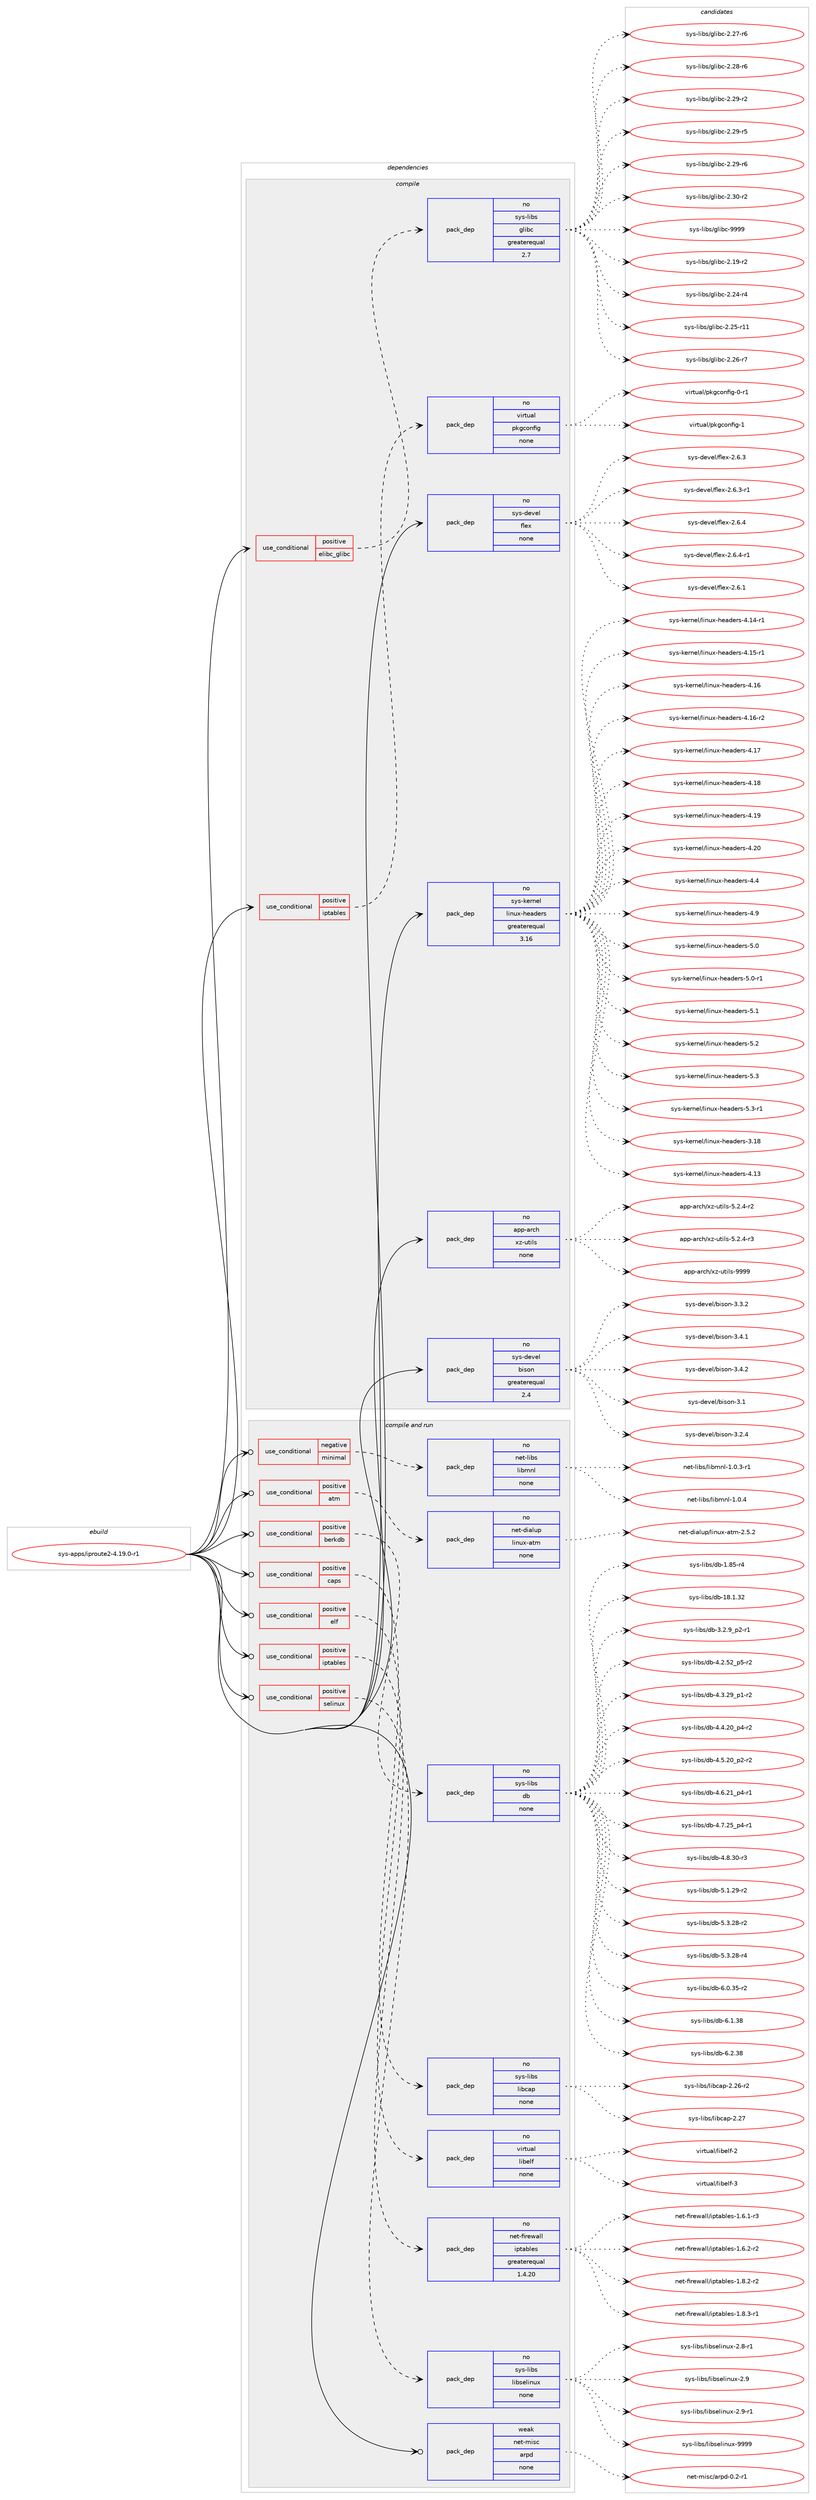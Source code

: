 digraph prolog {

# *************
# Graph options
# *************

newrank=true;
concentrate=true;
compound=true;
graph [rankdir=LR,fontname=Helvetica,fontsize=10,ranksep=1.5];#, ranksep=2.5, nodesep=0.2];
edge  [arrowhead=vee];
node  [fontname=Helvetica,fontsize=10];

# **********
# The ebuild
# **********

subgraph cluster_leftcol {
color=gray;
rank=same;
label=<<i>ebuild</i>>;
id [label="sys-apps/iproute2-4.19.0-r1", color=red, width=4, href="../sys-apps/iproute2-4.19.0-r1.svg"];
}

# ****************
# The dependencies
# ****************

subgraph cluster_midcol {
color=gray;
label=<<i>dependencies</i>>;
subgraph cluster_compile {
fillcolor="#eeeeee";
style=filled;
label=<<i>compile</i>>;
subgraph cond210876 {
dependency875708 [label=<<TABLE BORDER="0" CELLBORDER="1" CELLSPACING="0" CELLPADDING="4"><TR><TD ROWSPAN="3" CELLPADDING="10">use_conditional</TD></TR><TR><TD>positive</TD></TR><TR><TD>elibc_glibc</TD></TR></TABLE>>, shape=none, color=red];
subgraph pack649480 {
dependency875709 [label=<<TABLE BORDER="0" CELLBORDER="1" CELLSPACING="0" CELLPADDING="4" WIDTH="220"><TR><TD ROWSPAN="6" CELLPADDING="30">pack_dep</TD></TR><TR><TD WIDTH="110">no</TD></TR><TR><TD>sys-libs</TD></TR><TR><TD>glibc</TD></TR><TR><TD>greaterequal</TD></TR><TR><TD>2.7</TD></TR></TABLE>>, shape=none, color=blue];
}
dependency875708:e -> dependency875709:w [weight=20,style="dashed",arrowhead="vee"];
}
id:e -> dependency875708:w [weight=20,style="solid",arrowhead="vee"];
subgraph cond210877 {
dependency875710 [label=<<TABLE BORDER="0" CELLBORDER="1" CELLSPACING="0" CELLPADDING="4"><TR><TD ROWSPAN="3" CELLPADDING="10">use_conditional</TD></TR><TR><TD>positive</TD></TR><TR><TD>iptables</TD></TR></TABLE>>, shape=none, color=red];
subgraph pack649481 {
dependency875711 [label=<<TABLE BORDER="0" CELLBORDER="1" CELLSPACING="0" CELLPADDING="4" WIDTH="220"><TR><TD ROWSPAN="6" CELLPADDING="30">pack_dep</TD></TR><TR><TD WIDTH="110">no</TD></TR><TR><TD>virtual</TD></TR><TR><TD>pkgconfig</TD></TR><TR><TD>none</TD></TR><TR><TD></TD></TR></TABLE>>, shape=none, color=blue];
}
dependency875710:e -> dependency875711:w [weight=20,style="dashed",arrowhead="vee"];
}
id:e -> dependency875710:w [weight=20,style="solid",arrowhead="vee"];
subgraph pack649482 {
dependency875712 [label=<<TABLE BORDER="0" CELLBORDER="1" CELLSPACING="0" CELLPADDING="4" WIDTH="220"><TR><TD ROWSPAN="6" CELLPADDING="30">pack_dep</TD></TR><TR><TD WIDTH="110">no</TD></TR><TR><TD>app-arch</TD></TR><TR><TD>xz-utils</TD></TR><TR><TD>none</TD></TR><TR><TD></TD></TR></TABLE>>, shape=none, color=blue];
}
id:e -> dependency875712:w [weight=20,style="solid",arrowhead="vee"];
subgraph pack649483 {
dependency875713 [label=<<TABLE BORDER="0" CELLBORDER="1" CELLSPACING="0" CELLPADDING="4" WIDTH="220"><TR><TD ROWSPAN="6" CELLPADDING="30">pack_dep</TD></TR><TR><TD WIDTH="110">no</TD></TR><TR><TD>sys-devel</TD></TR><TR><TD>bison</TD></TR><TR><TD>greaterequal</TD></TR><TR><TD>2.4</TD></TR></TABLE>>, shape=none, color=blue];
}
id:e -> dependency875713:w [weight=20,style="solid",arrowhead="vee"];
subgraph pack649484 {
dependency875714 [label=<<TABLE BORDER="0" CELLBORDER="1" CELLSPACING="0" CELLPADDING="4" WIDTH="220"><TR><TD ROWSPAN="6" CELLPADDING="30">pack_dep</TD></TR><TR><TD WIDTH="110">no</TD></TR><TR><TD>sys-devel</TD></TR><TR><TD>flex</TD></TR><TR><TD>none</TD></TR><TR><TD></TD></TR></TABLE>>, shape=none, color=blue];
}
id:e -> dependency875714:w [weight=20,style="solid",arrowhead="vee"];
subgraph pack649485 {
dependency875715 [label=<<TABLE BORDER="0" CELLBORDER="1" CELLSPACING="0" CELLPADDING="4" WIDTH="220"><TR><TD ROWSPAN="6" CELLPADDING="30">pack_dep</TD></TR><TR><TD WIDTH="110">no</TD></TR><TR><TD>sys-kernel</TD></TR><TR><TD>linux-headers</TD></TR><TR><TD>greaterequal</TD></TR><TR><TD>3.16</TD></TR></TABLE>>, shape=none, color=blue];
}
id:e -> dependency875715:w [weight=20,style="solid",arrowhead="vee"];
}
subgraph cluster_compileandrun {
fillcolor="#eeeeee";
style=filled;
label=<<i>compile and run</i>>;
subgraph cond210878 {
dependency875716 [label=<<TABLE BORDER="0" CELLBORDER="1" CELLSPACING="0" CELLPADDING="4"><TR><TD ROWSPAN="3" CELLPADDING="10">use_conditional</TD></TR><TR><TD>negative</TD></TR><TR><TD>minimal</TD></TR></TABLE>>, shape=none, color=red];
subgraph pack649486 {
dependency875717 [label=<<TABLE BORDER="0" CELLBORDER="1" CELLSPACING="0" CELLPADDING="4" WIDTH="220"><TR><TD ROWSPAN="6" CELLPADDING="30">pack_dep</TD></TR><TR><TD WIDTH="110">no</TD></TR><TR><TD>net-libs</TD></TR><TR><TD>libmnl</TD></TR><TR><TD>none</TD></TR><TR><TD></TD></TR></TABLE>>, shape=none, color=blue];
}
dependency875716:e -> dependency875717:w [weight=20,style="dashed",arrowhead="vee"];
}
id:e -> dependency875716:w [weight=20,style="solid",arrowhead="odotvee"];
subgraph cond210879 {
dependency875718 [label=<<TABLE BORDER="0" CELLBORDER="1" CELLSPACING="0" CELLPADDING="4"><TR><TD ROWSPAN="3" CELLPADDING="10">use_conditional</TD></TR><TR><TD>positive</TD></TR><TR><TD>atm</TD></TR></TABLE>>, shape=none, color=red];
subgraph pack649487 {
dependency875719 [label=<<TABLE BORDER="0" CELLBORDER="1" CELLSPACING="0" CELLPADDING="4" WIDTH="220"><TR><TD ROWSPAN="6" CELLPADDING="30">pack_dep</TD></TR><TR><TD WIDTH="110">no</TD></TR><TR><TD>net-dialup</TD></TR><TR><TD>linux-atm</TD></TR><TR><TD>none</TD></TR><TR><TD></TD></TR></TABLE>>, shape=none, color=blue];
}
dependency875718:e -> dependency875719:w [weight=20,style="dashed",arrowhead="vee"];
}
id:e -> dependency875718:w [weight=20,style="solid",arrowhead="odotvee"];
subgraph cond210880 {
dependency875720 [label=<<TABLE BORDER="0" CELLBORDER="1" CELLSPACING="0" CELLPADDING="4"><TR><TD ROWSPAN="3" CELLPADDING="10">use_conditional</TD></TR><TR><TD>positive</TD></TR><TR><TD>berkdb</TD></TR></TABLE>>, shape=none, color=red];
subgraph pack649488 {
dependency875721 [label=<<TABLE BORDER="0" CELLBORDER="1" CELLSPACING="0" CELLPADDING="4" WIDTH="220"><TR><TD ROWSPAN="6" CELLPADDING="30">pack_dep</TD></TR><TR><TD WIDTH="110">no</TD></TR><TR><TD>sys-libs</TD></TR><TR><TD>db</TD></TR><TR><TD>none</TD></TR><TR><TD></TD></TR></TABLE>>, shape=none, color=blue];
}
dependency875720:e -> dependency875721:w [weight=20,style="dashed",arrowhead="vee"];
}
id:e -> dependency875720:w [weight=20,style="solid",arrowhead="odotvee"];
subgraph cond210881 {
dependency875722 [label=<<TABLE BORDER="0" CELLBORDER="1" CELLSPACING="0" CELLPADDING="4"><TR><TD ROWSPAN="3" CELLPADDING="10">use_conditional</TD></TR><TR><TD>positive</TD></TR><TR><TD>caps</TD></TR></TABLE>>, shape=none, color=red];
subgraph pack649489 {
dependency875723 [label=<<TABLE BORDER="0" CELLBORDER="1" CELLSPACING="0" CELLPADDING="4" WIDTH="220"><TR><TD ROWSPAN="6" CELLPADDING="30">pack_dep</TD></TR><TR><TD WIDTH="110">no</TD></TR><TR><TD>sys-libs</TD></TR><TR><TD>libcap</TD></TR><TR><TD>none</TD></TR><TR><TD></TD></TR></TABLE>>, shape=none, color=blue];
}
dependency875722:e -> dependency875723:w [weight=20,style="dashed",arrowhead="vee"];
}
id:e -> dependency875722:w [weight=20,style="solid",arrowhead="odotvee"];
subgraph cond210882 {
dependency875724 [label=<<TABLE BORDER="0" CELLBORDER="1" CELLSPACING="0" CELLPADDING="4"><TR><TD ROWSPAN="3" CELLPADDING="10">use_conditional</TD></TR><TR><TD>positive</TD></TR><TR><TD>elf</TD></TR></TABLE>>, shape=none, color=red];
subgraph pack649490 {
dependency875725 [label=<<TABLE BORDER="0" CELLBORDER="1" CELLSPACING="0" CELLPADDING="4" WIDTH="220"><TR><TD ROWSPAN="6" CELLPADDING="30">pack_dep</TD></TR><TR><TD WIDTH="110">no</TD></TR><TR><TD>virtual</TD></TR><TR><TD>libelf</TD></TR><TR><TD>none</TD></TR><TR><TD></TD></TR></TABLE>>, shape=none, color=blue];
}
dependency875724:e -> dependency875725:w [weight=20,style="dashed",arrowhead="vee"];
}
id:e -> dependency875724:w [weight=20,style="solid",arrowhead="odotvee"];
subgraph cond210883 {
dependency875726 [label=<<TABLE BORDER="0" CELLBORDER="1" CELLSPACING="0" CELLPADDING="4"><TR><TD ROWSPAN="3" CELLPADDING="10">use_conditional</TD></TR><TR><TD>positive</TD></TR><TR><TD>iptables</TD></TR></TABLE>>, shape=none, color=red];
subgraph pack649491 {
dependency875727 [label=<<TABLE BORDER="0" CELLBORDER="1" CELLSPACING="0" CELLPADDING="4" WIDTH="220"><TR><TD ROWSPAN="6" CELLPADDING="30">pack_dep</TD></TR><TR><TD WIDTH="110">no</TD></TR><TR><TD>net-firewall</TD></TR><TR><TD>iptables</TD></TR><TR><TD>greaterequal</TD></TR><TR><TD>1.4.20</TD></TR></TABLE>>, shape=none, color=blue];
}
dependency875726:e -> dependency875727:w [weight=20,style="dashed",arrowhead="vee"];
}
id:e -> dependency875726:w [weight=20,style="solid",arrowhead="odotvee"];
subgraph cond210884 {
dependency875728 [label=<<TABLE BORDER="0" CELLBORDER="1" CELLSPACING="0" CELLPADDING="4"><TR><TD ROWSPAN="3" CELLPADDING="10">use_conditional</TD></TR><TR><TD>positive</TD></TR><TR><TD>selinux</TD></TR></TABLE>>, shape=none, color=red];
subgraph pack649492 {
dependency875729 [label=<<TABLE BORDER="0" CELLBORDER="1" CELLSPACING="0" CELLPADDING="4" WIDTH="220"><TR><TD ROWSPAN="6" CELLPADDING="30">pack_dep</TD></TR><TR><TD WIDTH="110">no</TD></TR><TR><TD>sys-libs</TD></TR><TR><TD>libselinux</TD></TR><TR><TD>none</TD></TR><TR><TD></TD></TR></TABLE>>, shape=none, color=blue];
}
dependency875728:e -> dependency875729:w [weight=20,style="dashed",arrowhead="vee"];
}
id:e -> dependency875728:w [weight=20,style="solid",arrowhead="odotvee"];
subgraph pack649493 {
dependency875730 [label=<<TABLE BORDER="0" CELLBORDER="1" CELLSPACING="0" CELLPADDING="4" WIDTH="220"><TR><TD ROWSPAN="6" CELLPADDING="30">pack_dep</TD></TR><TR><TD WIDTH="110">weak</TD></TR><TR><TD>net-misc</TD></TR><TR><TD>arpd</TD></TR><TR><TD>none</TD></TR><TR><TD></TD></TR></TABLE>>, shape=none, color=blue];
}
id:e -> dependency875730:w [weight=20,style="solid",arrowhead="odotvee"];
}
subgraph cluster_run {
fillcolor="#eeeeee";
style=filled;
label=<<i>run</i>>;
}
}

# **************
# The candidates
# **************

subgraph cluster_choices {
rank=same;
color=gray;
label=<<i>candidates</i>>;

subgraph choice649480 {
color=black;
nodesep=1;
choice115121115451081059811547103108105989945504649574511450 [label="sys-libs/glibc-2.19-r2", color=red, width=4,href="../sys-libs/glibc-2.19-r2.svg"];
choice115121115451081059811547103108105989945504650524511452 [label="sys-libs/glibc-2.24-r4", color=red, width=4,href="../sys-libs/glibc-2.24-r4.svg"];
choice11512111545108105981154710310810598994550465053451144949 [label="sys-libs/glibc-2.25-r11", color=red, width=4,href="../sys-libs/glibc-2.25-r11.svg"];
choice115121115451081059811547103108105989945504650544511455 [label="sys-libs/glibc-2.26-r7", color=red, width=4,href="../sys-libs/glibc-2.26-r7.svg"];
choice115121115451081059811547103108105989945504650554511454 [label="sys-libs/glibc-2.27-r6", color=red, width=4,href="../sys-libs/glibc-2.27-r6.svg"];
choice115121115451081059811547103108105989945504650564511454 [label="sys-libs/glibc-2.28-r6", color=red, width=4,href="../sys-libs/glibc-2.28-r6.svg"];
choice115121115451081059811547103108105989945504650574511450 [label="sys-libs/glibc-2.29-r2", color=red, width=4,href="../sys-libs/glibc-2.29-r2.svg"];
choice115121115451081059811547103108105989945504650574511453 [label="sys-libs/glibc-2.29-r5", color=red, width=4,href="../sys-libs/glibc-2.29-r5.svg"];
choice115121115451081059811547103108105989945504650574511454 [label="sys-libs/glibc-2.29-r6", color=red, width=4,href="../sys-libs/glibc-2.29-r6.svg"];
choice115121115451081059811547103108105989945504651484511450 [label="sys-libs/glibc-2.30-r2", color=red, width=4,href="../sys-libs/glibc-2.30-r2.svg"];
choice11512111545108105981154710310810598994557575757 [label="sys-libs/glibc-9999", color=red, width=4,href="../sys-libs/glibc-9999.svg"];
dependency875709:e -> choice115121115451081059811547103108105989945504649574511450:w [style=dotted,weight="100"];
dependency875709:e -> choice115121115451081059811547103108105989945504650524511452:w [style=dotted,weight="100"];
dependency875709:e -> choice11512111545108105981154710310810598994550465053451144949:w [style=dotted,weight="100"];
dependency875709:e -> choice115121115451081059811547103108105989945504650544511455:w [style=dotted,weight="100"];
dependency875709:e -> choice115121115451081059811547103108105989945504650554511454:w [style=dotted,weight="100"];
dependency875709:e -> choice115121115451081059811547103108105989945504650564511454:w [style=dotted,weight="100"];
dependency875709:e -> choice115121115451081059811547103108105989945504650574511450:w [style=dotted,weight="100"];
dependency875709:e -> choice115121115451081059811547103108105989945504650574511453:w [style=dotted,weight="100"];
dependency875709:e -> choice115121115451081059811547103108105989945504650574511454:w [style=dotted,weight="100"];
dependency875709:e -> choice115121115451081059811547103108105989945504651484511450:w [style=dotted,weight="100"];
dependency875709:e -> choice11512111545108105981154710310810598994557575757:w [style=dotted,weight="100"];
}
subgraph choice649481 {
color=black;
nodesep=1;
choice11810511411611797108471121071039911111010210510345484511449 [label="virtual/pkgconfig-0-r1", color=red, width=4,href="../virtual/pkgconfig-0-r1.svg"];
choice1181051141161179710847112107103991111101021051034549 [label="virtual/pkgconfig-1", color=red, width=4,href="../virtual/pkgconfig-1.svg"];
dependency875711:e -> choice11810511411611797108471121071039911111010210510345484511449:w [style=dotted,weight="100"];
dependency875711:e -> choice1181051141161179710847112107103991111101021051034549:w [style=dotted,weight="100"];
}
subgraph choice649482 {
color=black;
nodesep=1;
choice9711211245971149910447120122451171161051081154553465046524511450 [label="app-arch/xz-utils-5.2.4-r2", color=red, width=4,href="../app-arch/xz-utils-5.2.4-r2.svg"];
choice9711211245971149910447120122451171161051081154553465046524511451 [label="app-arch/xz-utils-5.2.4-r3", color=red, width=4,href="../app-arch/xz-utils-5.2.4-r3.svg"];
choice9711211245971149910447120122451171161051081154557575757 [label="app-arch/xz-utils-9999", color=red, width=4,href="../app-arch/xz-utils-9999.svg"];
dependency875712:e -> choice9711211245971149910447120122451171161051081154553465046524511450:w [style=dotted,weight="100"];
dependency875712:e -> choice9711211245971149910447120122451171161051081154553465046524511451:w [style=dotted,weight="100"];
dependency875712:e -> choice9711211245971149910447120122451171161051081154557575757:w [style=dotted,weight="100"];
}
subgraph choice649483 {
color=black;
nodesep=1;
choice11512111545100101118101108479810511511111045514649 [label="sys-devel/bison-3.1", color=red, width=4,href="../sys-devel/bison-3.1.svg"];
choice115121115451001011181011084798105115111110455146504652 [label="sys-devel/bison-3.2.4", color=red, width=4,href="../sys-devel/bison-3.2.4.svg"];
choice115121115451001011181011084798105115111110455146514650 [label="sys-devel/bison-3.3.2", color=red, width=4,href="../sys-devel/bison-3.3.2.svg"];
choice115121115451001011181011084798105115111110455146524649 [label="sys-devel/bison-3.4.1", color=red, width=4,href="../sys-devel/bison-3.4.1.svg"];
choice115121115451001011181011084798105115111110455146524650 [label="sys-devel/bison-3.4.2", color=red, width=4,href="../sys-devel/bison-3.4.2.svg"];
dependency875713:e -> choice11512111545100101118101108479810511511111045514649:w [style=dotted,weight="100"];
dependency875713:e -> choice115121115451001011181011084798105115111110455146504652:w [style=dotted,weight="100"];
dependency875713:e -> choice115121115451001011181011084798105115111110455146514650:w [style=dotted,weight="100"];
dependency875713:e -> choice115121115451001011181011084798105115111110455146524649:w [style=dotted,weight="100"];
dependency875713:e -> choice115121115451001011181011084798105115111110455146524650:w [style=dotted,weight="100"];
}
subgraph choice649484 {
color=black;
nodesep=1;
choice1151211154510010111810110847102108101120455046544649 [label="sys-devel/flex-2.6.1", color=red, width=4,href="../sys-devel/flex-2.6.1.svg"];
choice1151211154510010111810110847102108101120455046544651 [label="sys-devel/flex-2.6.3", color=red, width=4,href="../sys-devel/flex-2.6.3.svg"];
choice11512111545100101118101108471021081011204550465446514511449 [label="sys-devel/flex-2.6.3-r1", color=red, width=4,href="../sys-devel/flex-2.6.3-r1.svg"];
choice1151211154510010111810110847102108101120455046544652 [label="sys-devel/flex-2.6.4", color=red, width=4,href="../sys-devel/flex-2.6.4.svg"];
choice11512111545100101118101108471021081011204550465446524511449 [label="sys-devel/flex-2.6.4-r1", color=red, width=4,href="../sys-devel/flex-2.6.4-r1.svg"];
dependency875714:e -> choice1151211154510010111810110847102108101120455046544649:w [style=dotted,weight="100"];
dependency875714:e -> choice1151211154510010111810110847102108101120455046544651:w [style=dotted,weight="100"];
dependency875714:e -> choice11512111545100101118101108471021081011204550465446514511449:w [style=dotted,weight="100"];
dependency875714:e -> choice1151211154510010111810110847102108101120455046544652:w [style=dotted,weight="100"];
dependency875714:e -> choice11512111545100101118101108471021081011204550465446524511449:w [style=dotted,weight="100"];
}
subgraph choice649485 {
color=black;
nodesep=1;
choice115121115451071011141101011084710810511011712045104101971001011141154551464956 [label="sys-kernel/linux-headers-3.18", color=red, width=4,href="../sys-kernel/linux-headers-3.18.svg"];
choice115121115451071011141101011084710810511011712045104101971001011141154552464951 [label="sys-kernel/linux-headers-4.13", color=red, width=4,href="../sys-kernel/linux-headers-4.13.svg"];
choice1151211154510710111411010110847108105110117120451041019710010111411545524649524511449 [label="sys-kernel/linux-headers-4.14-r1", color=red, width=4,href="../sys-kernel/linux-headers-4.14-r1.svg"];
choice1151211154510710111411010110847108105110117120451041019710010111411545524649534511449 [label="sys-kernel/linux-headers-4.15-r1", color=red, width=4,href="../sys-kernel/linux-headers-4.15-r1.svg"];
choice115121115451071011141101011084710810511011712045104101971001011141154552464954 [label="sys-kernel/linux-headers-4.16", color=red, width=4,href="../sys-kernel/linux-headers-4.16.svg"];
choice1151211154510710111411010110847108105110117120451041019710010111411545524649544511450 [label="sys-kernel/linux-headers-4.16-r2", color=red, width=4,href="../sys-kernel/linux-headers-4.16-r2.svg"];
choice115121115451071011141101011084710810511011712045104101971001011141154552464955 [label="sys-kernel/linux-headers-4.17", color=red, width=4,href="../sys-kernel/linux-headers-4.17.svg"];
choice115121115451071011141101011084710810511011712045104101971001011141154552464956 [label="sys-kernel/linux-headers-4.18", color=red, width=4,href="../sys-kernel/linux-headers-4.18.svg"];
choice115121115451071011141101011084710810511011712045104101971001011141154552464957 [label="sys-kernel/linux-headers-4.19", color=red, width=4,href="../sys-kernel/linux-headers-4.19.svg"];
choice115121115451071011141101011084710810511011712045104101971001011141154552465048 [label="sys-kernel/linux-headers-4.20", color=red, width=4,href="../sys-kernel/linux-headers-4.20.svg"];
choice1151211154510710111411010110847108105110117120451041019710010111411545524652 [label="sys-kernel/linux-headers-4.4", color=red, width=4,href="../sys-kernel/linux-headers-4.4.svg"];
choice1151211154510710111411010110847108105110117120451041019710010111411545524657 [label="sys-kernel/linux-headers-4.9", color=red, width=4,href="../sys-kernel/linux-headers-4.9.svg"];
choice1151211154510710111411010110847108105110117120451041019710010111411545534648 [label="sys-kernel/linux-headers-5.0", color=red, width=4,href="../sys-kernel/linux-headers-5.0.svg"];
choice11512111545107101114110101108471081051101171204510410197100101114115455346484511449 [label="sys-kernel/linux-headers-5.0-r1", color=red, width=4,href="../sys-kernel/linux-headers-5.0-r1.svg"];
choice1151211154510710111411010110847108105110117120451041019710010111411545534649 [label="sys-kernel/linux-headers-5.1", color=red, width=4,href="../sys-kernel/linux-headers-5.1.svg"];
choice1151211154510710111411010110847108105110117120451041019710010111411545534650 [label="sys-kernel/linux-headers-5.2", color=red, width=4,href="../sys-kernel/linux-headers-5.2.svg"];
choice1151211154510710111411010110847108105110117120451041019710010111411545534651 [label="sys-kernel/linux-headers-5.3", color=red, width=4,href="../sys-kernel/linux-headers-5.3.svg"];
choice11512111545107101114110101108471081051101171204510410197100101114115455346514511449 [label="sys-kernel/linux-headers-5.3-r1", color=red, width=4,href="../sys-kernel/linux-headers-5.3-r1.svg"];
dependency875715:e -> choice115121115451071011141101011084710810511011712045104101971001011141154551464956:w [style=dotted,weight="100"];
dependency875715:e -> choice115121115451071011141101011084710810511011712045104101971001011141154552464951:w [style=dotted,weight="100"];
dependency875715:e -> choice1151211154510710111411010110847108105110117120451041019710010111411545524649524511449:w [style=dotted,weight="100"];
dependency875715:e -> choice1151211154510710111411010110847108105110117120451041019710010111411545524649534511449:w [style=dotted,weight="100"];
dependency875715:e -> choice115121115451071011141101011084710810511011712045104101971001011141154552464954:w [style=dotted,weight="100"];
dependency875715:e -> choice1151211154510710111411010110847108105110117120451041019710010111411545524649544511450:w [style=dotted,weight="100"];
dependency875715:e -> choice115121115451071011141101011084710810511011712045104101971001011141154552464955:w [style=dotted,weight="100"];
dependency875715:e -> choice115121115451071011141101011084710810511011712045104101971001011141154552464956:w [style=dotted,weight="100"];
dependency875715:e -> choice115121115451071011141101011084710810511011712045104101971001011141154552464957:w [style=dotted,weight="100"];
dependency875715:e -> choice115121115451071011141101011084710810511011712045104101971001011141154552465048:w [style=dotted,weight="100"];
dependency875715:e -> choice1151211154510710111411010110847108105110117120451041019710010111411545524652:w [style=dotted,weight="100"];
dependency875715:e -> choice1151211154510710111411010110847108105110117120451041019710010111411545524657:w [style=dotted,weight="100"];
dependency875715:e -> choice1151211154510710111411010110847108105110117120451041019710010111411545534648:w [style=dotted,weight="100"];
dependency875715:e -> choice11512111545107101114110101108471081051101171204510410197100101114115455346484511449:w [style=dotted,weight="100"];
dependency875715:e -> choice1151211154510710111411010110847108105110117120451041019710010111411545534649:w [style=dotted,weight="100"];
dependency875715:e -> choice1151211154510710111411010110847108105110117120451041019710010111411545534650:w [style=dotted,weight="100"];
dependency875715:e -> choice1151211154510710111411010110847108105110117120451041019710010111411545534651:w [style=dotted,weight="100"];
dependency875715:e -> choice11512111545107101114110101108471081051101171204510410197100101114115455346514511449:w [style=dotted,weight="100"];
}
subgraph choice649486 {
color=black;
nodesep=1;
choice110101116451081059811547108105981091101084549464846514511449 [label="net-libs/libmnl-1.0.3-r1", color=red, width=4,href="../net-libs/libmnl-1.0.3-r1.svg"];
choice11010111645108105981154710810598109110108454946484652 [label="net-libs/libmnl-1.0.4", color=red, width=4,href="../net-libs/libmnl-1.0.4.svg"];
dependency875717:e -> choice110101116451081059811547108105981091101084549464846514511449:w [style=dotted,weight="100"];
dependency875717:e -> choice11010111645108105981154710810598109110108454946484652:w [style=dotted,weight="100"];
}
subgraph choice649487 {
color=black;
nodesep=1;
choice1101011164510010597108117112471081051101171204597116109455046534650 [label="net-dialup/linux-atm-2.5.2", color=red, width=4,href="../net-dialup/linux-atm-2.5.2.svg"];
dependency875719:e -> choice1101011164510010597108117112471081051101171204597116109455046534650:w [style=dotted,weight="100"];
}
subgraph choice649488 {
color=black;
nodesep=1;
choice1151211154510810598115471009845494656534511452 [label="sys-libs/db-1.85-r4", color=red, width=4,href="../sys-libs/db-1.85-r4.svg"];
choice115121115451081059811547100984549564649465150 [label="sys-libs/db-18.1.32", color=red, width=4,href="../sys-libs/db-18.1.32.svg"];
choice1151211154510810598115471009845514650465795112504511449 [label="sys-libs/db-3.2.9_p2-r1", color=red, width=4,href="../sys-libs/db-3.2.9_p2-r1.svg"];
choice115121115451081059811547100984552465046535095112534511450 [label="sys-libs/db-4.2.52_p5-r2", color=red, width=4,href="../sys-libs/db-4.2.52_p5-r2.svg"];
choice115121115451081059811547100984552465146505795112494511450 [label="sys-libs/db-4.3.29_p1-r2", color=red, width=4,href="../sys-libs/db-4.3.29_p1-r2.svg"];
choice115121115451081059811547100984552465246504895112524511450 [label="sys-libs/db-4.4.20_p4-r2", color=red, width=4,href="../sys-libs/db-4.4.20_p4-r2.svg"];
choice115121115451081059811547100984552465346504895112504511450 [label="sys-libs/db-4.5.20_p2-r2", color=red, width=4,href="../sys-libs/db-4.5.20_p2-r2.svg"];
choice115121115451081059811547100984552465446504995112524511449 [label="sys-libs/db-4.6.21_p4-r1", color=red, width=4,href="../sys-libs/db-4.6.21_p4-r1.svg"];
choice115121115451081059811547100984552465546505395112524511449 [label="sys-libs/db-4.7.25_p4-r1", color=red, width=4,href="../sys-libs/db-4.7.25_p4-r1.svg"];
choice11512111545108105981154710098455246564651484511451 [label="sys-libs/db-4.8.30-r3", color=red, width=4,href="../sys-libs/db-4.8.30-r3.svg"];
choice11512111545108105981154710098455346494650574511450 [label="sys-libs/db-5.1.29-r2", color=red, width=4,href="../sys-libs/db-5.1.29-r2.svg"];
choice11512111545108105981154710098455346514650564511450 [label="sys-libs/db-5.3.28-r2", color=red, width=4,href="../sys-libs/db-5.3.28-r2.svg"];
choice11512111545108105981154710098455346514650564511452 [label="sys-libs/db-5.3.28-r4", color=red, width=4,href="../sys-libs/db-5.3.28-r4.svg"];
choice11512111545108105981154710098455446484651534511450 [label="sys-libs/db-6.0.35-r2", color=red, width=4,href="../sys-libs/db-6.0.35-r2.svg"];
choice1151211154510810598115471009845544649465156 [label="sys-libs/db-6.1.38", color=red, width=4,href="../sys-libs/db-6.1.38.svg"];
choice1151211154510810598115471009845544650465156 [label="sys-libs/db-6.2.38", color=red, width=4,href="../sys-libs/db-6.2.38.svg"];
dependency875721:e -> choice1151211154510810598115471009845494656534511452:w [style=dotted,weight="100"];
dependency875721:e -> choice115121115451081059811547100984549564649465150:w [style=dotted,weight="100"];
dependency875721:e -> choice1151211154510810598115471009845514650465795112504511449:w [style=dotted,weight="100"];
dependency875721:e -> choice115121115451081059811547100984552465046535095112534511450:w [style=dotted,weight="100"];
dependency875721:e -> choice115121115451081059811547100984552465146505795112494511450:w [style=dotted,weight="100"];
dependency875721:e -> choice115121115451081059811547100984552465246504895112524511450:w [style=dotted,weight="100"];
dependency875721:e -> choice115121115451081059811547100984552465346504895112504511450:w [style=dotted,weight="100"];
dependency875721:e -> choice115121115451081059811547100984552465446504995112524511449:w [style=dotted,weight="100"];
dependency875721:e -> choice115121115451081059811547100984552465546505395112524511449:w [style=dotted,weight="100"];
dependency875721:e -> choice11512111545108105981154710098455246564651484511451:w [style=dotted,weight="100"];
dependency875721:e -> choice11512111545108105981154710098455346494650574511450:w [style=dotted,weight="100"];
dependency875721:e -> choice11512111545108105981154710098455346514650564511450:w [style=dotted,weight="100"];
dependency875721:e -> choice11512111545108105981154710098455346514650564511452:w [style=dotted,weight="100"];
dependency875721:e -> choice11512111545108105981154710098455446484651534511450:w [style=dotted,weight="100"];
dependency875721:e -> choice1151211154510810598115471009845544649465156:w [style=dotted,weight="100"];
dependency875721:e -> choice1151211154510810598115471009845544650465156:w [style=dotted,weight="100"];
}
subgraph choice649489 {
color=black;
nodesep=1;
choice11512111545108105981154710810598999711245504650544511450 [label="sys-libs/libcap-2.26-r2", color=red, width=4,href="../sys-libs/libcap-2.26-r2.svg"];
choice1151211154510810598115471081059899971124550465055 [label="sys-libs/libcap-2.27", color=red, width=4,href="../sys-libs/libcap-2.27.svg"];
dependency875723:e -> choice11512111545108105981154710810598999711245504650544511450:w [style=dotted,weight="100"];
dependency875723:e -> choice1151211154510810598115471081059899971124550465055:w [style=dotted,weight="100"];
}
subgraph choice649490 {
color=black;
nodesep=1;
choice1181051141161179710847108105981011081024550 [label="virtual/libelf-2", color=red, width=4,href="../virtual/libelf-2.svg"];
choice1181051141161179710847108105981011081024551 [label="virtual/libelf-3", color=red, width=4,href="../virtual/libelf-3.svg"];
dependency875725:e -> choice1181051141161179710847108105981011081024550:w [style=dotted,weight="100"];
dependency875725:e -> choice1181051141161179710847108105981011081024551:w [style=dotted,weight="100"];
}
subgraph choice649491 {
color=black;
nodesep=1;
choice11010111645102105114101119971081084710511211697981081011154549465446494511451 [label="net-firewall/iptables-1.6.1-r3", color=red, width=4,href="../net-firewall/iptables-1.6.1-r3.svg"];
choice11010111645102105114101119971081084710511211697981081011154549465446504511450 [label="net-firewall/iptables-1.6.2-r2", color=red, width=4,href="../net-firewall/iptables-1.6.2-r2.svg"];
choice11010111645102105114101119971081084710511211697981081011154549465646504511450 [label="net-firewall/iptables-1.8.2-r2", color=red, width=4,href="../net-firewall/iptables-1.8.2-r2.svg"];
choice11010111645102105114101119971081084710511211697981081011154549465646514511449 [label="net-firewall/iptables-1.8.3-r1", color=red, width=4,href="../net-firewall/iptables-1.8.3-r1.svg"];
dependency875727:e -> choice11010111645102105114101119971081084710511211697981081011154549465446494511451:w [style=dotted,weight="100"];
dependency875727:e -> choice11010111645102105114101119971081084710511211697981081011154549465446504511450:w [style=dotted,weight="100"];
dependency875727:e -> choice11010111645102105114101119971081084710511211697981081011154549465646504511450:w [style=dotted,weight="100"];
dependency875727:e -> choice11010111645102105114101119971081084710511211697981081011154549465646514511449:w [style=dotted,weight="100"];
}
subgraph choice649492 {
color=black;
nodesep=1;
choice11512111545108105981154710810598115101108105110117120455046564511449 [label="sys-libs/libselinux-2.8-r1", color=red, width=4,href="../sys-libs/libselinux-2.8-r1.svg"];
choice1151211154510810598115471081059811510110810511011712045504657 [label="sys-libs/libselinux-2.9", color=red, width=4,href="../sys-libs/libselinux-2.9.svg"];
choice11512111545108105981154710810598115101108105110117120455046574511449 [label="sys-libs/libselinux-2.9-r1", color=red, width=4,href="../sys-libs/libselinux-2.9-r1.svg"];
choice115121115451081059811547108105981151011081051101171204557575757 [label="sys-libs/libselinux-9999", color=red, width=4,href="../sys-libs/libselinux-9999.svg"];
dependency875729:e -> choice11512111545108105981154710810598115101108105110117120455046564511449:w [style=dotted,weight="100"];
dependency875729:e -> choice1151211154510810598115471081059811510110810511011712045504657:w [style=dotted,weight="100"];
dependency875729:e -> choice11512111545108105981154710810598115101108105110117120455046574511449:w [style=dotted,weight="100"];
dependency875729:e -> choice115121115451081059811547108105981151011081051101171204557575757:w [style=dotted,weight="100"];
}
subgraph choice649493 {
color=black;
nodesep=1;
choice11010111645109105115994797114112100454846504511449 [label="net-misc/arpd-0.2-r1", color=red, width=4,href="../net-misc/arpd-0.2-r1.svg"];
dependency875730:e -> choice11010111645109105115994797114112100454846504511449:w [style=dotted,weight="100"];
}
}

}
